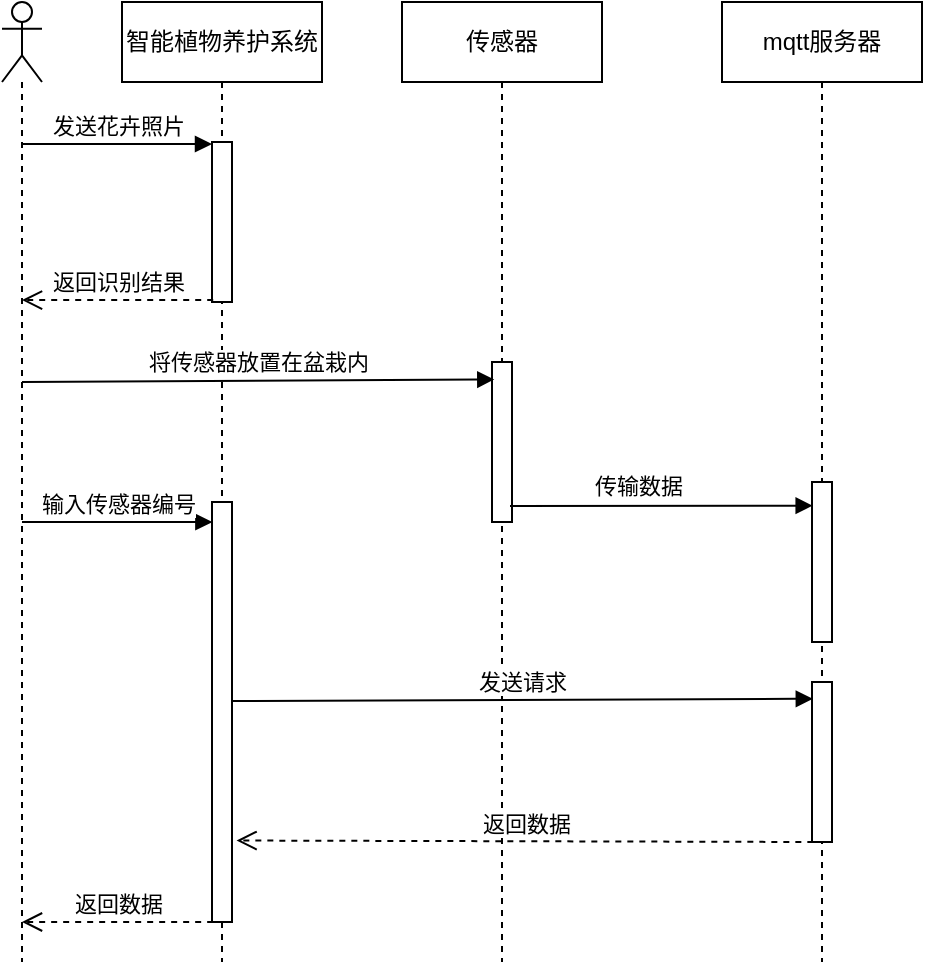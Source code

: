 <mxfile version="14.6.5" type="github">
  <diagram id="qDhAo6KutKu7jMbxUoIz" name="第 1 页">
    <mxGraphModel dx="1466" dy="738" grid="1" gridSize="10" guides="1" tooltips="1" connect="1" arrows="1" fold="1" page="1" pageScale="1" pageWidth="827" pageHeight="1169" math="0" shadow="0">
      <root>
        <mxCell id="0" />
        <mxCell id="1" parent="0" />
        <mxCell id="fUvs4z7f_0ELSPwRoVLd-6" value="" style="shape=umlLifeline;participant=umlActor;perimeter=lifelinePerimeter;whiteSpace=wrap;html=1;container=1;collapsible=0;recursiveResize=0;verticalAlign=top;spacingTop=36;outlineConnect=0;" vertex="1" parent="1">
          <mxGeometry x="280" y="150" width="20" height="480" as="geometry" />
        </mxCell>
        <mxCell id="fUvs4z7f_0ELSPwRoVLd-8" value="智能植物养护系统" style="shape=umlLifeline;perimeter=lifelinePerimeter;whiteSpace=wrap;html=1;container=1;collapsible=0;recursiveResize=0;outlineConnect=0;" vertex="1" parent="1">
          <mxGeometry x="340" y="150" width="100" height="480" as="geometry" />
        </mxCell>
        <mxCell id="fUvs4z7f_0ELSPwRoVLd-10" value="" style="html=1;points=[];perimeter=orthogonalPerimeter;" vertex="1" parent="fUvs4z7f_0ELSPwRoVLd-8">
          <mxGeometry x="45" y="70" width="10" height="80" as="geometry" />
        </mxCell>
        <mxCell id="fUvs4z7f_0ELSPwRoVLd-14" value="" style="html=1;points=[];perimeter=orthogonalPerimeter;" vertex="1" parent="fUvs4z7f_0ELSPwRoVLd-8">
          <mxGeometry x="45" y="250" width="10" height="210" as="geometry" />
        </mxCell>
        <mxCell id="fUvs4z7f_0ELSPwRoVLd-9" value="传感器" style="shape=umlLifeline;perimeter=lifelinePerimeter;whiteSpace=wrap;html=1;container=1;collapsible=0;recursiveResize=0;outlineConnect=0;" vertex="1" parent="1">
          <mxGeometry x="480" y="150" width="100" height="480" as="geometry" />
        </mxCell>
        <mxCell id="fUvs4z7f_0ELSPwRoVLd-17" value="" style="html=1;points=[];perimeter=orthogonalPerimeter;" vertex="1" parent="fUvs4z7f_0ELSPwRoVLd-9">
          <mxGeometry x="45" y="180" width="10" height="80" as="geometry" />
        </mxCell>
        <mxCell id="fUvs4z7f_0ELSPwRoVLd-12" value="发送花卉照片" style="html=1;verticalAlign=bottom;endArrow=block;" edge="1" parent="1" source="fUvs4z7f_0ELSPwRoVLd-6">
          <mxGeometry width="80" relative="1" as="geometry">
            <mxPoint x="300" y="220" as="sourcePoint" />
            <mxPoint x="385" y="221" as="targetPoint" />
          </mxGeometry>
        </mxCell>
        <mxCell id="fUvs4z7f_0ELSPwRoVLd-13" value="返回识别结果" style="html=1;verticalAlign=bottom;endArrow=open;dashed=1;endSize=8;exitX=0.06;exitY=0.988;exitDx=0;exitDy=0;exitPerimeter=0;" edge="1" parent="1" source="fUvs4z7f_0ELSPwRoVLd-10" target="fUvs4z7f_0ELSPwRoVLd-6">
          <mxGeometry relative="1" as="geometry">
            <mxPoint x="380" y="300" as="sourcePoint" />
            <mxPoint x="300" y="300" as="targetPoint" />
          </mxGeometry>
        </mxCell>
        <mxCell id="fUvs4z7f_0ELSPwRoVLd-15" value="输入传感器编号" style="html=1;verticalAlign=bottom;endArrow=block;" edge="1" parent="1">
          <mxGeometry width="80" relative="1" as="geometry">
            <mxPoint x="290.0" y="410" as="sourcePoint" />
            <mxPoint x="385.19" y="410" as="targetPoint" />
          </mxGeometry>
        </mxCell>
        <mxCell id="fUvs4z7f_0ELSPwRoVLd-16" value="将传感器放置在盆栽内" style="html=1;verticalAlign=bottom;endArrow=block;entryX=0.114;entryY=0.109;entryDx=0;entryDy=0;entryPerimeter=0;" edge="1" parent="1" target="fUvs4z7f_0ELSPwRoVLd-17">
          <mxGeometry width="80" relative="1" as="geometry">
            <mxPoint x="290.0" y="340" as="sourcePoint" />
            <mxPoint x="520" y="340" as="targetPoint" />
          </mxGeometry>
        </mxCell>
        <mxCell id="fUvs4z7f_0ELSPwRoVLd-18" value="mqtt服务器" style="shape=umlLifeline;perimeter=lifelinePerimeter;whiteSpace=wrap;html=1;container=1;collapsible=0;recursiveResize=0;outlineConnect=0;" vertex="1" parent="1">
          <mxGeometry x="640" y="150" width="100" height="480" as="geometry" />
        </mxCell>
        <mxCell id="fUvs4z7f_0ELSPwRoVLd-20" value="" style="html=1;points=[];perimeter=orthogonalPerimeter;" vertex="1" parent="fUvs4z7f_0ELSPwRoVLd-18">
          <mxGeometry x="45" y="240" width="10" height="80" as="geometry" />
        </mxCell>
        <mxCell id="fUvs4z7f_0ELSPwRoVLd-23" value="" style="html=1;points=[];perimeter=orthogonalPerimeter;" vertex="1" parent="fUvs4z7f_0ELSPwRoVLd-18">
          <mxGeometry x="45" y="340" width="10" height="80" as="geometry" />
        </mxCell>
        <mxCell id="fUvs4z7f_0ELSPwRoVLd-19" value="传输数据" style="html=1;verticalAlign=bottom;endArrow=block;entryX=0.033;entryY=0.148;entryDx=0;entryDy=0;entryPerimeter=0;" edge="1" parent="1" target="fUvs4z7f_0ELSPwRoVLd-20">
          <mxGeometry x="-0.153" y="1" width="80" relative="1" as="geometry">
            <mxPoint x="534" y="402" as="sourcePoint" />
            <mxPoint x="682" y="402" as="targetPoint" />
            <mxPoint as="offset" />
          </mxGeometry>
        </mxCell>
        <mxCell id="fUvs4z7f_0ELSPwRoVLd-21" value="发送请求" style="html=1;verticalAlign=bottom;endArrow=block;entryX=0.04;entryY=0.105;entryDx=0;entryDy=0;entryPerimeter=0;exitX=0.986;exitY=0.474;exitDx=0;exitDy=0;exitPerimeter=0;" edge="1" parent="1" source="fUvs4z7f_0ELSPwRoVLd-14" target="fUvs4z7f_0ELSPwRoVLd-23">
          <mxGeometry width="80" relative="1" as="geometry">
            <mxPoint x="397" y="498" as="sourcePoint" />
            <mxPoint x="680" y="499" as="targetPoint" />
          </mxGeometry>
        </mxCell>
        <mxCell id="fUvs4z7f_0ELSPwRoVLd-24" value="返回数据" style="html=1;verticalAlign=bottom;endArrow=open;dashed=1;endSize=8;exitX=0.06;exitY=0.988;exitDx=0;exitDy=0;exitPerimeter=0;entryX=1.228;entryY=0.806;entryDx=0;entryDy=0;entryPerimeter=0;" edge="1" parent="1" target="fUvs4z7f_0ELSPwRoVLd-14">
          <mxGeometry relative="1" as="geometry">
            <mxPoint x="685.67" y="570" as="sourcePoint" />
            <mxPoint x="400" y="570" as="targetPoint" />
          </mxGeometry>
        </mxCell>
        <mxCell id="fUvs4z7f_0ELSPwRoVLd-25" value="返回数据" style="html=1;verticalAlign=bottom;endArrow=open;dashed=1;endSize=8;exitX=0.06;exitY=0.988;exitDx=0;exitDy=0;exitPerimeter=0;" edge="1" parent="1">
          <mxGeometry relative="1" as="geometry">
            <mxPoint x="385.58" y="610" as="sourcePoint" />
            <mxPoint x="290.004" y="610" as="targetPoint" />
          </mxGeometry>
        </mxCell>
      </root>
    </mxGraphModel>
  </diagram>
</mxfile>
